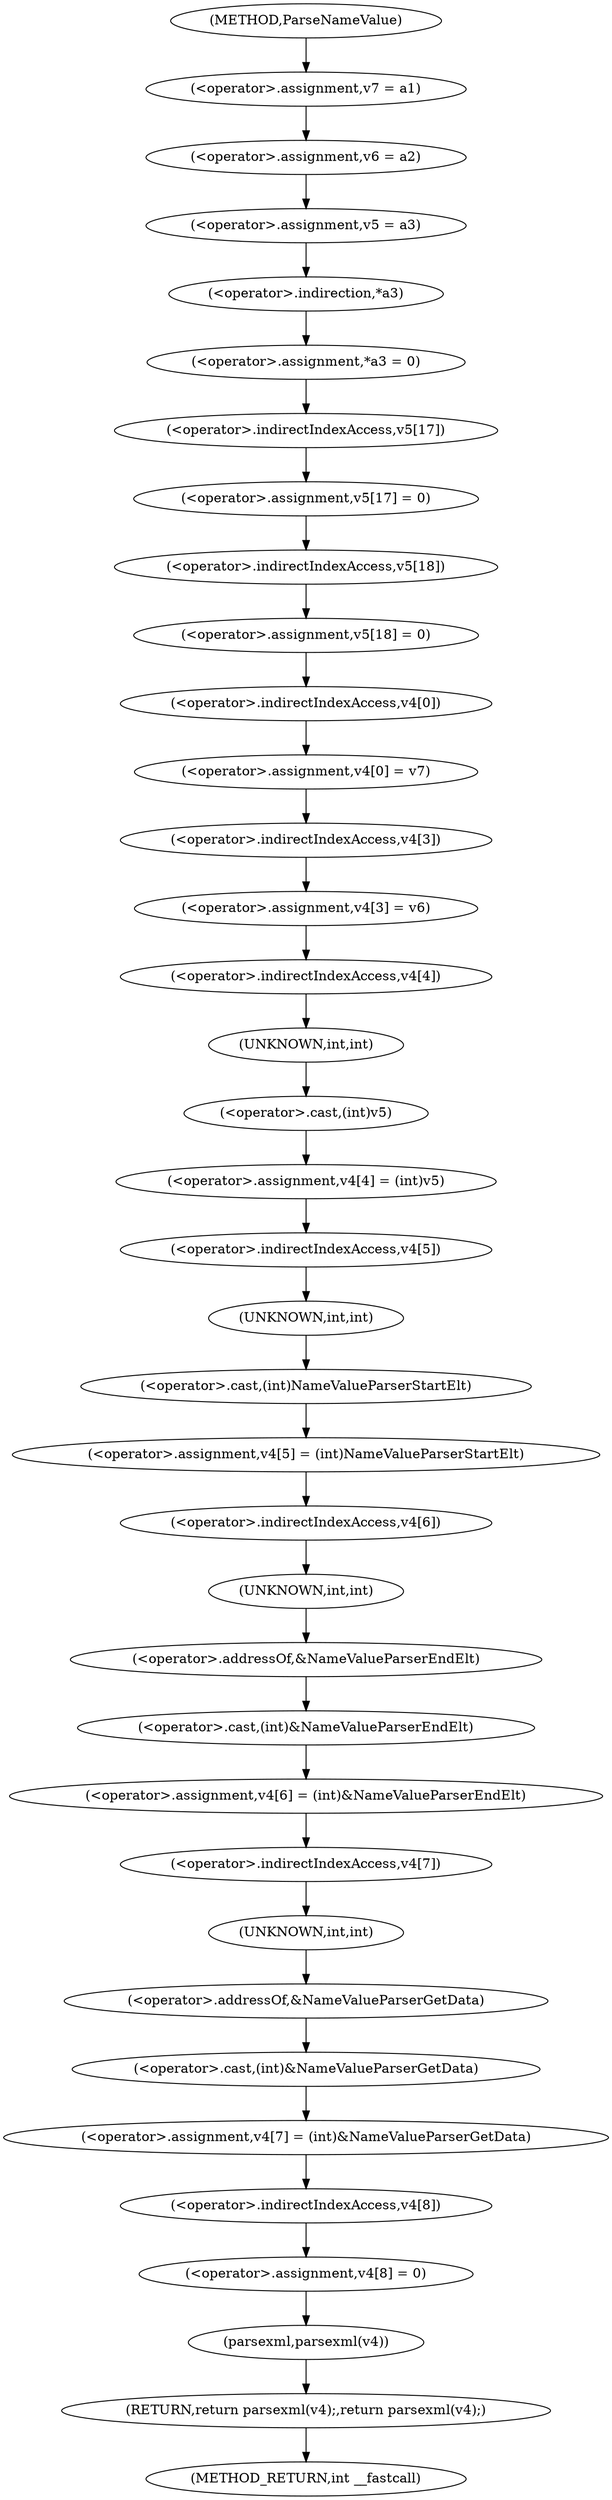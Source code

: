 digraph ParseNameValue {  
"1000114" [label = "(<operator>.assignment,v7 = a1)" ]
"1000117" [label = "(<operator>.assignment,v6 = a2)" ]
"1000120" [label = "(<operator>.assignment,v5 = a3)" ]
"1000123" [label = "(<operator>.assignment,*a3 = 0)" ]
"1000124" [label = "(<operator>.indirection,*a3)" ]
"1000127" [label = "(<operator>.assignment,v5[17] = 0)" ]
"1000128" [label = "(<operator>.indirectIndexAccess,v5[17])" ]
"1000132" [label = "(<operator>.assignment,v5[18] = 0)" ]
"1000133" [label = "(<operator>.indirectIndexAccess,v5[18])" ]
"1000137" [label = "(<operator>.assignment,v4[0] = v7)" ]
"1000138" [label = "(<operator>.indirectIndexAccess,v4[0])" ]
"1000142" [label = "(<operator>.assignment,v4[3] = v6)" ]
"1000143" [label = "(<operator>.indirectIndexAccess,v4[3])" ]
"1000147" [label = "(<operator>.assignment,v4[4] = (int)v5)" ]
"1000148" [label = "(<operator>.indirectIndexAccess,v4[4])" ]
"1000151" [label = "(<operator>.cast,(int)v5)" ]
"1000152" [label = "(UNKNOWN,int,int)" ]
"1000154" [label = "(<operator>.assignment,v4[5] = (int)NameValueParserStartElt)" ]
"1000155" [label = "(<operator>.indirectIndexAccess,v4[5])" ]
"1000158" [label = "(<operator>.cast,(int)NameValueParserStartElt)" ]
"1000159" [label = "(UNKNOWN,int,int)" ]
"1000161" [label = "(<operator>.assignment,v4[6] = (int)&NameValueParserEndElt)" ]
"1000162" [label = "(<operator>.indirectIndexAccess,v4[6])" ]
"1000165" [label = "(<operator>.cast,(int)&NameValueParserEndElt)" ]
"1000166" [label = "(UNKNOWN,int,int)" ]
"1000167" [label = "(<operator>.addressOf,&NameValueParserEndElt)" ]
"1000169" [label = "(<operator>.assignment,v4[7] = (int)&NameValueParserGetData)" ]
"1000170" [label = "(<operator>.indirectIndexAccess,v4[7])" ]
"1000173" [label = "(<operator>.cast,(int)&NameValueParserGetData)" ]
"1000174" [label = "(UNKNOWN,int,int)" ]
"1000175" [label = "(<operator>.addressOf,&NameValueParserGetData)" ]
"1000177" [label = "(<operator>.assignment,v4[8] = 0)" ]
"1000178" [label = "(<operator>.indirectIndexAccess,v4[8])" ]
"1000182" [label = "(RETURN,return parsexml(v4);,return parsexml(v4);)" ]
"1000183" [label = "(parsexml,parsexml(v4))" ]
"1000105" [label = "(METHOD,ParseNameValue)" ]
"1000185" [label = "(METHOD_RETURN,int __fastcall)" ]
  "1000114" -> "1000117" 
  "1000117" -> "1000120" 
  "1000120" -> "1000124" 
  "1000123" -> "1000128" 
  "1000124" -> "1000123" 
  "1000127" -> "1000133" 
  "1000128" -> "1000127" 
  "1000132" -> "1000138" 
  "1000133" -> "1000132" 
  "1000137" -> "1000143" 
  "1000138" -> "1000137" 
  "1000142" -> "1000148" 
  "1000143" -> "1000142" 
  "1000147" -> "1000155" 
  "1000148" -> "1000152" 
  "1000151" -> "1000147" 
  "1000152" -> "1000151" 
  "1000154" -> "1000162" 
  "1000155" -> "1000159" 
  "1000158" -> "1000154" 
  "1000159" -> "1000158" 
  "1000161" -> "1000170" 
  "1000162" -> "1000166" 
  "1000165" -> "1000161" 
  "1000166" -> "1000167" 
  "1000167" -> "1000165" 
  "1000169" -> "1000178" 
  "1000170" -> "1000174" 
  "1000173" -> "1000169" 
  "1000174" -> "1000175" 
  "1000175" -> "1000173" 
  "1000177" -> "1000183" 
  "1000178" -> "1000177" 
  "1000182" -> "1000185" 
  "1000183" -> "1000182" 
  "1000105" -> "1000114" 
}
